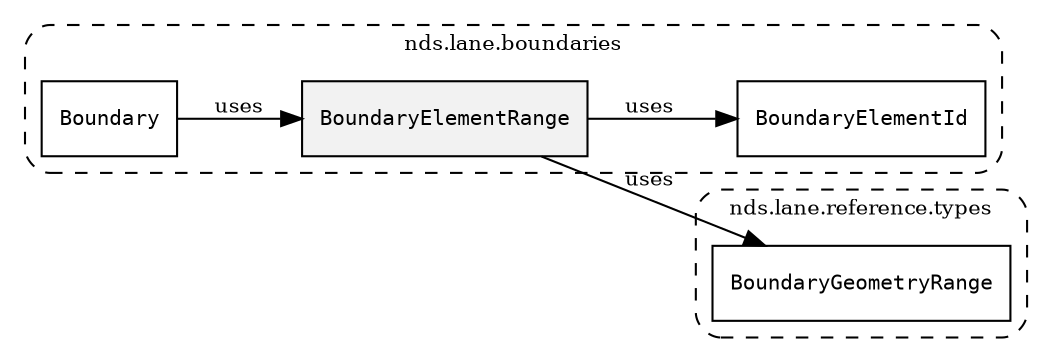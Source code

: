 /**
 * This dot file creates symbol collaboration diagram for BoundaryElementRange.
 */
digraph ZSERIO
{
    node [shape=box, fontsize=10];
    rankdir="LR";
    fontsize=10;
    tooltip="BoundaryElementRange collaboration diagram";

    subgraph "cluster_nds.lane.boundaries"
    {
        style="dashed, rounded";
        label="nds.lane.boundaries";
        tooltip="Package nds.lane.boundaries";
        href="../../../content/packages/nds.lane.boundaries.html#Package-nds-lane-boundaries";
        target="_parent";

        "BoundaryElementRange" [style="filled", fillcolor="#0000000D", target="_parent", label=<<font face="monospace"><table align="center" border="0" cellspacing="0" cellpadding="0"><tr><td href="../../../content/packages/nds.lane.boundaries.html#Structure-BoundaryElementRange" title="Structure defined in nds.lane.boundaries">BoundaryElementRange</td></tr></table></font>>];
        "BoundaryElementId" [target="_parent", label=<<font face="monospace"><table align="center" border="0" cellspacing="0" cellpadding="0"><tr><td href="../../../content/packages/nds.lane.boundaries.html#Subtype-BoundaryElementId" title="Subtype defined in nds.lane.boundaries">BoundaryElementId</td></tr></table></font>>];
        "Boundary" [target="_parent", label=<<font face="monospace"><table align="center" border="0" cellspacing="0" cellpadding="0"><tr><td href="../../../content/packages/nds.lane.boundaries.html#Structure-Boundary" title="Structure defined in nds.lane.boundaries">Boundary</td></tr></table></font>>];
    }

    subgraph "cluster_nds.lane.reference.types"
    {
        style="dashed, rounded";
        label="nds.lane.reference.types";
        tooltip="Package nds.lane.reference.types";
        href="../../../content/packages/nds.lane.reference.types.html#Package-nds-lane-reference-types";
        target="_parent";

        "BoundaryGeometryRange" [target="_parent", label=<<font face="monospace"><table align="center" border="0" cellspacing="0" cellpadding="0"><tr><td href="../../../content/packages/nds.lane.reference.types.html#Subtype-BoundaryGeometryRange" title="Subtype defined in nds.lane.reference.types">BoundaryGeometryRange</td></tr></table></font>>];
    }

    "BoundaryElementRange" -> "BoundaryElementId" [label="uses", fontsize=10];
    "BoundaryElementRange" -> "BoundaryGeometryRange" [label="uses", fontsize=10];
    "Boundary" -> "BoundaryElementRange" [label="uses", fontsize=10];
}
